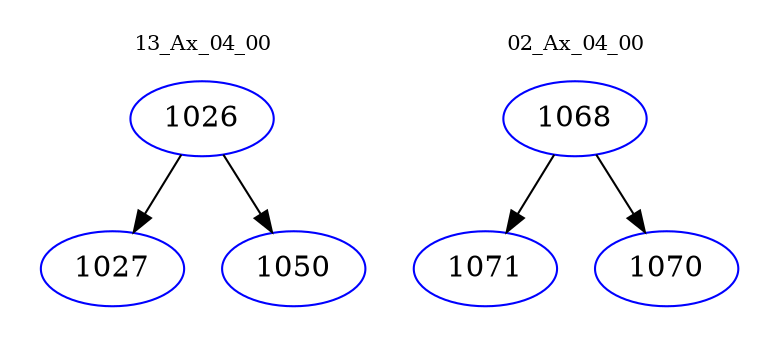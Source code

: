 digraph{
subgraph cluster_0 {
color = white
label = "13_Ax_04_00";
fontsize=10;
T0_1026 [label="1026", color="blue"]
T0_1026 -> T0_1027 [color="black"]
T0_1027 [label="1027", color="blue"]
T0_1026 -> T0_1050 [color="black"]
T0_1050 [label="1050", color="blue"]
}
subgraph cluster_1 {
color = white
label = "02_Ax_04_00";
fontsize=10;
T1_1068 [label="1068", color="blue"]
T1_1068 -> T1_1071 [color="black"]
T1_1071 [label="1071", color="blue"]
T1_1068 -> T1_1070 [color="black"]
T1_1070 [label="1070", color="blue"]
}
}
